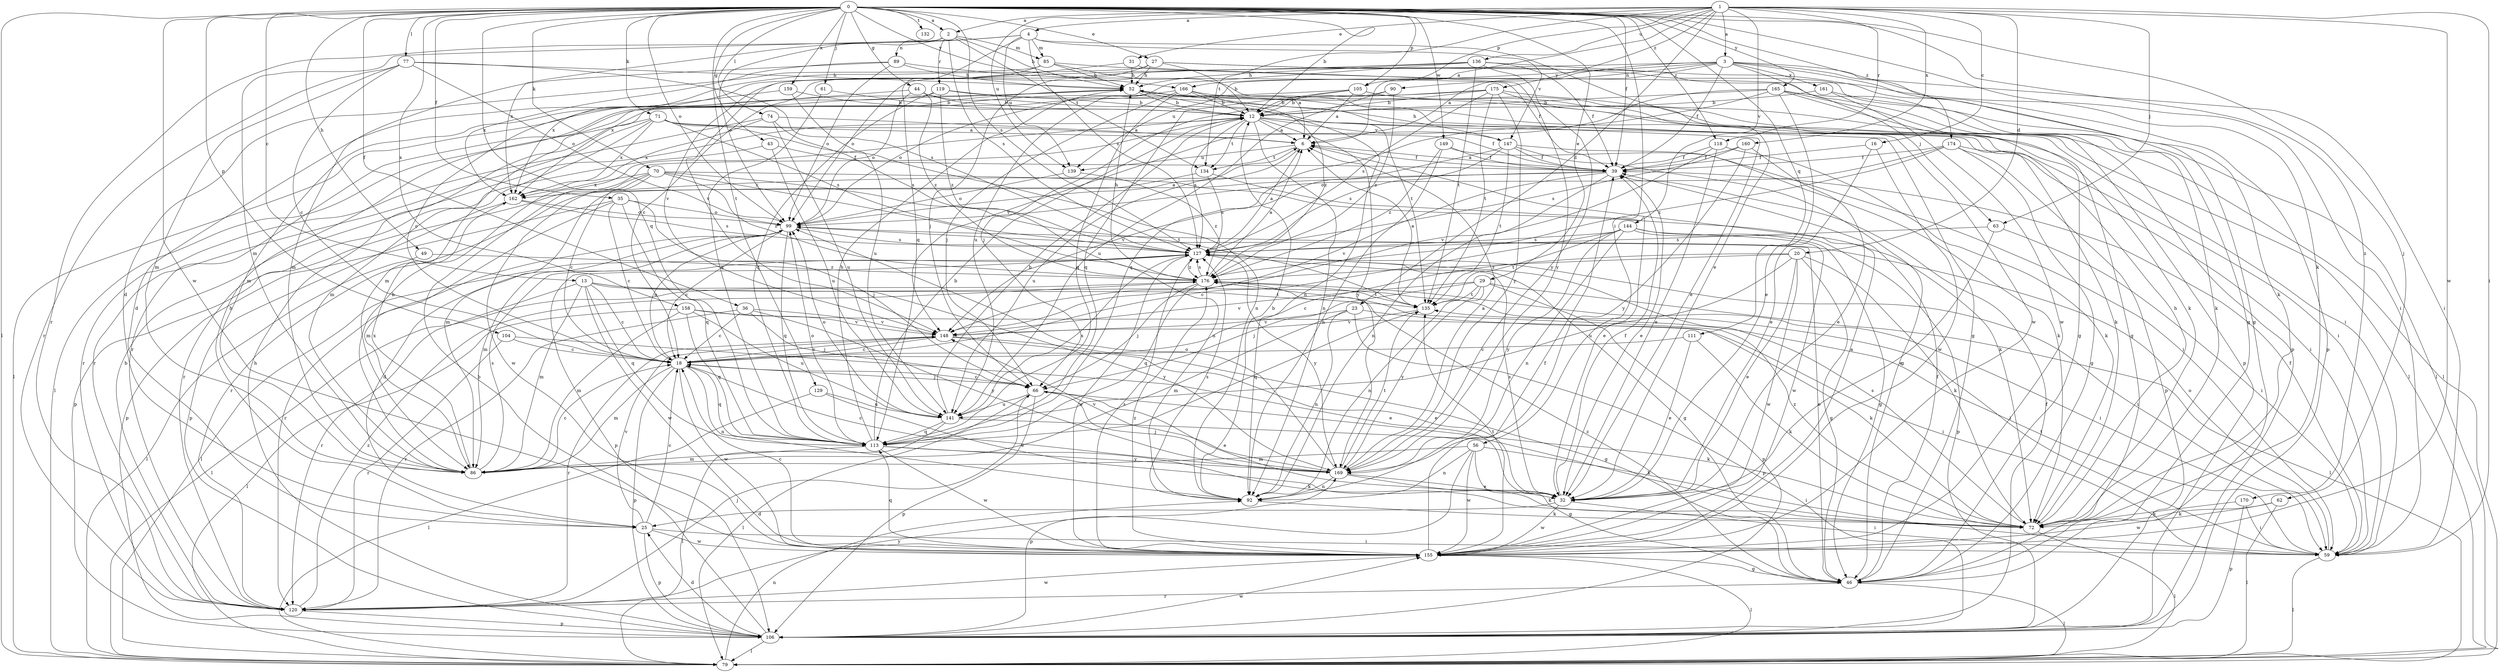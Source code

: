 strict digraph  {
0;
1;
2;
3;
4;
6;
12;
13;
16;
18;
20;
23;
25;
27;
29;
31;
32;
35;
36;
39;
43;
44;
46;
49;
52;
56;
59;
61;
62;
63;
66;
70;
71;
72;
74;
77;
79;
85;
86;
89;
90;
92;
99;
104;
105;
106;
111;
113;
118;
119;
120;
127;
129;
132;
134;
135;
136;
139;
141;
144;
147;
148;
149;
155;
158;
159;
160;
161;
162;
165;
166;
169;
170;
174;
175;
176;
0 -> 2  [label=a];
0 -> 12  [label=b];
0 -> 13  [label=c];
0 -> 27  [label=e];
0 -> 29  [label=e];
0 -> 35  [label=f];
0 -> 36  [label=f];
0 -> 39  [label=f];
0 -> 43  [label=g];
0 -> 44  [label=g];
0 -> 49  [label=h];
0 -> 56  [label=i];
0 -> 61  [label=j];
0 -> 62  [label=j];
0 -> 70  [label=k];
0 -> 71  [label=k];
0 -> 72  [label=k];
0 -> 74  [label=l];
0 -> 77  [label=l];
0 -> 79  [label=l];
0 -> 99  [label=o];
0 -> 104  [label=p];
0 -> 105  [label=p];
0 -> 111  [label=q];
0 -> 113  [label=q];
0 -> 118  [label=r];
0 -> 127  [label=s];
0 -> 129  [label=t];
0 -> 132  [label=t];
0 -> 149  [label=w];
0 -> 155  [label=w];
0 -> 158  [label=x];
0 -> 159  [label=x];
0 -> 165  [label=y];
0 -> 166  [label=y];
0 -> 170  [label=z];
0 -> 174  [label=z];
1 -> 2  [label=a];
1 -> 3  [label=a];
1 -> 4  [label=a];
1 -> 6  [label=a];
1 -> 16  [label=c];
1 -> 20  [label=d];
1 -> 23  [label=d];
1 -> 31  [label=e];
1 -> 59  [label=i];
1 -> 63  [label=j];
1 -> 105  [label=p];
1 -> 118  [label=r];
1 -> 134  [label=t];
1 -> 136  [label=u];
1 -> 139  [label=u];
1 -> 144  [label=v];
1 -> 155  [label=w];
1 -> 160  [label=x];
1 -> 175  [label=z];
2 -> 52  [label=h];
2 -> 85  [label=m];
2 -> 89  [label=n];
2 -> 99  [label=o];
2 -> 119  [label=r];
2 -> 120  [label=r];
2 -> 127  [label=s];
2 -> 134  [label=t];
3 -> 6  [label=a];
3 -> 18  [label=c];
3 -> 39  [label=f];
3 -> 46  [label=g];
3 -> 59  [label=i];
3 -> 63  [label=j];
3 -> 90  [label=n];
3 -> 106  [label=p];
3 -> 139  [label=u];
3 -> 161  [label=x];
3 -> 166  [label=y];
4 -> 32  [label=e];
4 -> 85  [label=m];
4 -> 86  [label=m];
4 -> 113  [label=q];
4 -> 127  [label=s];
4 -> 139  [label=u];
4 -> 147  [label=v];
4 -> 162  [label=x];
6 -> 39  [label=f];
6 -> 134  [label=t];
6 -> 139  [label=u];
6 -> 141  [label=u];
12 -> 6  [label=a];
12 -> 59  [label=i];
12 -> 72  [label=k];
12 -> 92  [label=n];
12 -> 127  [label=s];
12 -> 134  [label=t];
12 -> 147  [label=v];
12 -> 169  [label=y];
13 -> 18  [label=c];
13 -> 59  [label=i];
13 -> 86  [label=m];
13 -> 113  [label=q];
13 -> 120  [label=r];
13 -> 135  [label=t];
13 -> 155  [label=w];
13 -> 169  [label=y];
16 -> 32  [label=e];
16 -> 39  [label=f];
16 -> 155  [label=w];
18 -> 66  [label=j];
18 -> 86  [label=m];
18 -> 92  [label=n];
18 -> 99  [label=o];
18 -> 106  [label=p];
18 -> 113  [label=q];
18 -> 148  [label=v];
18 -> 155  [label=w];
20 -> 18  [label=c];
20 -> 32  [label=e];
20 -> 46  [label=g];
20 -> 72  [label=k];
20 -> 141  [label=u];
20 -> 155  [label=w];
20 -> 176  [label=z];
23 -> 72  [label=k];
23 -> 86  [label=m];
23 -> 92  [label=n];
23 -> 106  [label=p];
23 -> 148  [label=v];
25 -> 18  [label=c];
25 -> 52  [label=h];
25 -> 59  [label=i];
25 -> 106  [label=p];
25 -> 148  [label=v];
25 -> 155  [label=w];
27 -> 12  [label=b];
27 -> 46  [label=g];
27 -> 52  [label=h];
27 -> 59  [label=i];
27 -> 66  [label=j];
27 -> 162  [label=x];
29 -> 66  [label=j];
29 -> 79  [label=l];
29 -> 92  [label=n];
29 -> 106  [label=p];
29 -> 135  [label=t];
29 -> 148  [label=v];
29 -> 169  [label=y];
31 -> 52  [label=h];
31 -> 148  [label=v];
31 -> 169  [label=y];
32 -> 25  [label=d];
32 -> 39  [label=f];
32 -> 59  [label=i];
32 -> 127  [label=s];
32 -> 155  [label=w];
35 -> 18  [label=c];
35 -> 66  [label=j];
35 -> 86  [label=m];
35 -> 99  [label=o];
35 -> 106  [label=p];
35 -> 113  [label=q];
36 -> 18  [label=c];
36 -> 66  [label=j];
36 -> 120  [label=r];
36 -> 148  [label=v];
36 -> 169  [label=y];
39 -> 6  [label=a];
39 -> 32  [label=e];
39 -> 86  [label=m];
39 -> 92  [label=n];
39 -> 148  [label=v];
39 -> 162  [label=x];
43 -> 39  [label=f];
43 -> 120  [label=r];
43 -> 141  [label=u];
44 -> 12  [label=b];
44 -> 18  [label=c];
44 -> 99  [label=o];
44 -> 135  [label=t];
44 -> 176  [label=z];
46 -> 39  [label=f];
46 -> 79  [label=l];
46 -> 99  [label=o];
46 -> 120  [label=r];
46 -> 176  [label=z];
49 -> 79  [label=l];
49 -> 176  [label=z];
52 -> 12  [label=b];
52 -> 46  [label=g];
52 -> 72  [label=k];
52 -> 79  [label=l];
52 -> 92  [label=n];
56 -> 46  [label=g];
56 -> 59  [label=i];
56 -> 86  [label=m];
56 -> 92  [label=n];
56 -> 106  [label=p];
56 -> 155  [label=w];
59 -> 39  [label=f];
59 -> 79  [label=l];
59 -> 99  [label=o];
59 -> 135  [label=t];
61 -> 12  [label=b];
61 -> 113  [label=q];
62 -> 72  [label=k];
62 -> 79  [label=l];
62 -> 155  [label=w];
63 -> 32  [label=e];
63 -> 59  [label=i];
63 -> 127  [label=s];
66 -> 18  [label=c];
66 -> 32  [label=e];
66 -> 72  [label=k];
66 -> 79  [label=l];
66 -> 106  [label=p];
66 -> 141  [label=u];
70 -> 18  [label=c];
70 -> 72  [label=k];
70 -> 92  [label=n];
70 -> 106  [label=p];
70 -> 135  [label=t];
70 -> 155  [label=w];
70 -> 162  [label=x];
70 -> 176  [label=z];
71 -> 6  [label=a];
71 -> 39  [label=f];
71 -> 79  [label=l];
71 -> 86  [label=m];
71 -> 92  [label=n];
71 -> 120  [label=r];
71 -> 127  [label=s];
71 -> 162  [label=x];
72 -> 52  [label=h];
72 -> 79  [label=l];
72 -> 127  [label=s];
72 -> 176  [label=z];
74 -> 6  [label=a];
74 -> 120  [label=r];
74 -> 127  [label=s];
74 -> 141  [label=u];
74 -> 162  [label=x];
77 -> 18  [label=c];
77 -> 52  [label=h];
77 -> 86  [label=m];
77 -> 99  [label=o];
77 -> 120  [label=r];
77 -> 127  [label=s];
79 -> 92  [label=n];
85 -> 6  [label=a];
85 -> 25  [label=d];
85 -> 52  [label=h];
85 -> 99  [label=o];
85 -> 106  [label=p];
86 -> 12  [label=b];
86 -> 18  [label=c];
86 -> 127  [label=s];
86 -> 162  [label=x];
89 -> 39  [label=f];
89 -> 52  [label=h];
89 -> 86  [label=m];
89 -> 99  [label=o];
89 -> 162  [label=x];
90 -> 12  [label=b];
90 -> 141  [label=u];
90 -> 176  [label=z];
92 -> 12  [label=b];
92 -> 72  [label=k];
92 -> 127  [label=s];
99 -> 6  [label=a];
99 -> 18  [label=c];
99 -> 25  [label=d];
99 -> 86  [label=m];
99 -> 113  [label=q];
99 -> 120  [label=r];
99 -> 127  [label=s];
104 -> 18  [label=c];
104 -> 32  [label=e];
104 -> 120  [label=r];
105 -> 6  [label=a];
105 -> 12  [label=b];
105 -> 46  [label=g];
105 -> 59  [label=i];
105 -> 113  [label=q];
105 -> 120  [label=r];
106 -> 12  [label=b];
106 -> 25  [label=d];
106 -> 39  [label=f];
106 -> 52  [label=h];
106 -> 79  [label=l];
106 -> 155  [label=w];
111 -> 18  [label=c];
111 -> 32  [label=e];
111 -> 72  [label=k];
113 -> 12  [label=b];
113 -> 52  [label=h];
113 -> 72  [label=k];
113 -> 86  [label=m];
113 -> 99  [label=o];
113 -> 155  [label=w];
113 -> 169  [label=y];
118 -> 32  [label=e];
118 -> 39  [label=f];
118 -> 72  [label=k];
118 -> 148  [label=v];
119 -> 12  [label=b];
119 -> 32  [label=e];
119 -> 86  [label=m];
119 -> 113  [label=q];
119 -> 176  [label=z];
120 -> 12  [label=b];
120 -> 66  [label=j];
120 -> 106  [label=p];
120 -> 155  [label=w];
120 -> 169  [label=y];
120 -> 176  [label=z];
127 -> 6  [label=a];
127 -> 46  [label=g];
127 -> 59  [label=i];
127 -> 79  [label=l];
127 -> 106  [label=p];
127 -> 155  [label=w];
127 -> 169  [label=y];
127 -> 176  [label=z];
129 -> 32  [label=e];
129 -> 79  [label=l];
129 -> 141  [label=u];
134 -> 32  [label=e];
134 -> 120  [label=r];
134 -> 127  [label=s];
135 -> 6  [label=a];
135 -> 113  [label=q];
135 -> 148  [label=v];
136 -> 39  [label=f];
136 -> 52  [label=h];
136 -> 72  [label=k];
136 -> 135  [label=t];
136 -> 141  [label=u];
136 -> 148  [label=v];
136 -> 162  [label=x];
136 -> 169  [label=y];
139 -> 99  [label=o];
139 -> 176  [label=z];
141 -> 12  [label=b];
141 -> 72  [label=k];
141 -> 79  [label=l];
141 -> 99  [label=o];
141 -> 113  [label=q];
141 -> 127  [label=s];
144 -> 18  [label=c];
144 -> 46  [label=g];
144 -> 92  [label=n];
144 -> 106  [label=p];
144 -> 127  [label=s];
144 -> 135  [label=t];
144 -> 155  [label=w];
144 -> 169  [label=y];
147 -> 39  [label=f];
147 -> 46  [label=g];
147 -> 52  [label=h];
147 -> 72  [label=k];
147 -> 127  [label=s];
147 -> 135  [label=t];
147 -> 148  [label=v];
148 -> 18  [label=c];
148 -> 32  [label=e];
148 -> 46  [label=g];
148 -> 120  [label=r];
149 -> 39  [label=f];
149 -> 59  [label=i];
149 -> 92  [label=n];
149 -> 176  [label=z];
155 -> 6  [label=a];
155 -> 18  [label=c];
155 -> 39  [label=f];
155 -> 46  [label=g];
155 -> 79  [label=l];
155 -> 113  [label=q];
155 -> 127  [label=s];
155 -> 135  [label=t];
155 -> 176  [label=z];
158 -> 59  [label=i];
158 -> 79  [label=l];
158 -> 86  [label=m];
158 -> 113  [label=q];
158 -> 141  [label=u];
158 -> 148  [label=v];
159 -> 12  [label=b];
159 -> 25  [label=d];
159 -> 141  [label=u];
160 -> 32  [label=e];
160 -> 39  [label=f];
160 -> 127  [label=s];
160 -> 169  [label=y];
161 -> 12  [label=b];
161 -> 79  [label=l];
161 -> 155  [label=w];
162 -> 99  [label=o];
162 -> 106  [label=p];
162 -> 127  [label=s];
165 -> 12  [label=b];
165 -> 32  [label=e];
165 -> 46  [label=g];
165 -> 72  [label=k];
165 -> 106  [label=p];
165 -> 113  [label=q];
165 -> 148  [label=v];
166 -> 12  [label=b];
166 -> 66  [label=j];
166 -> 79  [label=l];
166 -> 99  [label=o];
166 -> 113  [label=q];
166 -> 176  [label=z];
169 -> 6  [label=a];
169 -> 18  [label=c];
169 -> 32  [label=e];
169 -> 66  [label=j];
169 -> 72  [label=k];
169 -> 92  [label=n];
169 -> 99  [label=o];
169 -> 135  [label=t];
169 -> 148  [label=v];
170 -> 59  [label=i];
170 -> 72  [label=k];
170 -> 106  [label=p];
174 -> 39  [label=f];
174 -> 46  [label=g];
174 -> 59  [label=i];
174 -> 99  [label=o];
174 -> 106  [label=p];
174 -> 176  [label=z];
175 -> 12  [label=b];
175 -> 66  [label=j];
175 -> 79  [label=l];
175 -> 86  [label=m];
175 -> 127  [label=s];
175 -> 135  [label=t];
175 -> 155  [label=w];
175 -> 169  [label=y];
176 -> 6  [label=a];
176 -> 52  [label=h];
176 -> 59  [label=i];
176 -> 66  [label=j];
176 -> 79  [label=l];
176 -> 113  [label=q];
176 -> 127  [label=s];
176 -> 135  [label=t];
}
